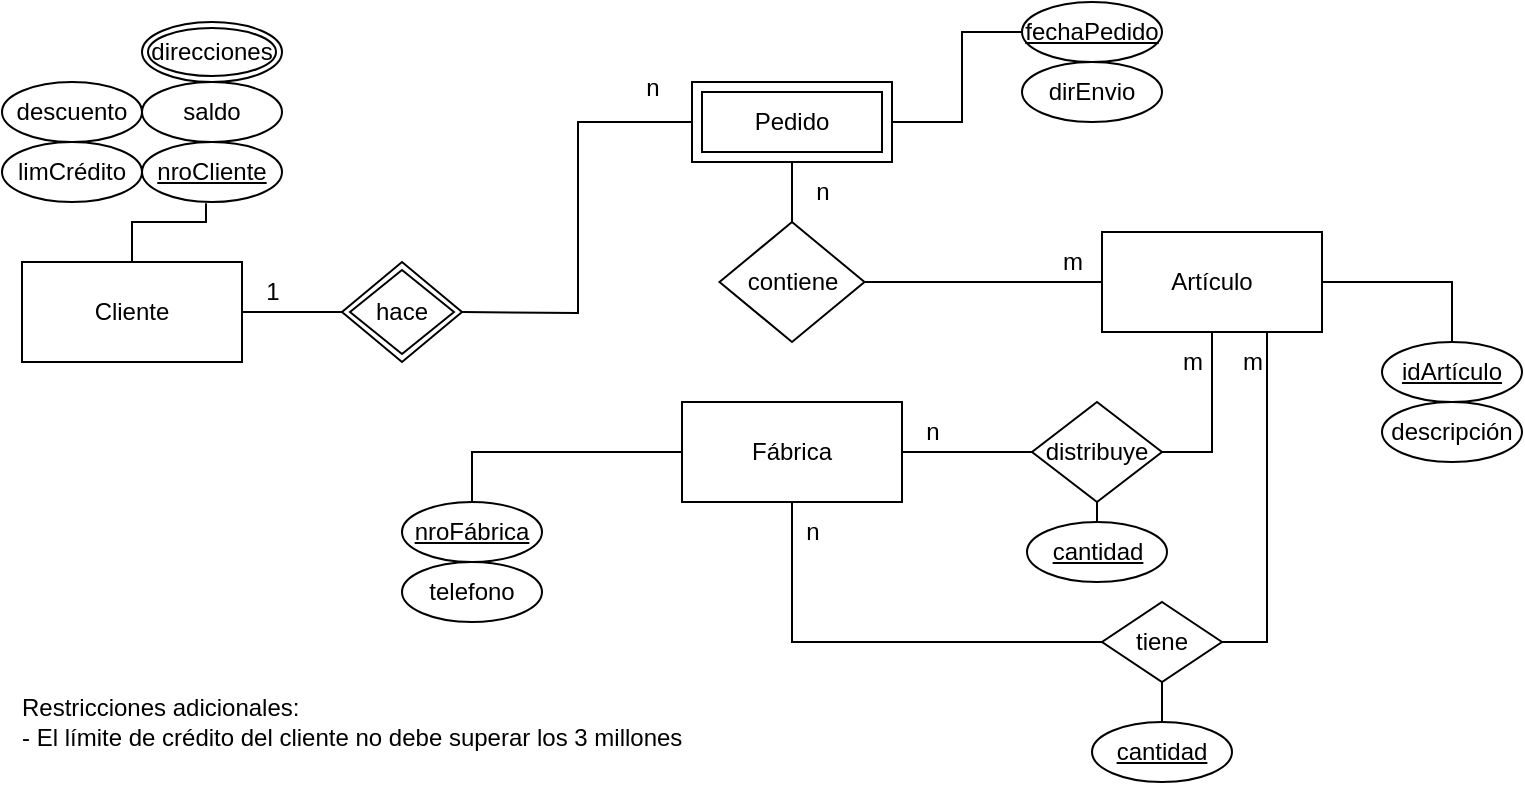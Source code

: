 <mxfile version="28.2.1">
  <diagram id="R2lEEEUBdFMjLlhIrx00" name="Page-1">
    <mxGraphModel dx="815" dy="456" grid="1" gridSize="10" guides="1" tooltips="1" connect="1" arrows="1" fold="1" page="1" pageScale="1" pageWidth="850" pageHeight="1100" math="0" shadow="0" extFonts="Permanent Marker^https://fonts.googleapis.com/css?family=Permanent+Marker">
      <root>
        <mxCell id="0" />
        <mxCell id="1" parent="0" />
        <mxCell id="XrPNCrt0sU9ygLMACBDO-2" style="edgeStyle=orthogonalEdgeStyle;rounded=0;orthogonalLoop=1;jettySize=auto;html=1;shape=wire;dashed=1;endArrow=none;endFill=0;entryX=0;entryY=0.5;entryDx=0;entryDy=0;" parent="1" source="XrPNCrt0sU9ygLMACBDO-1" edge="1">
          <mxGeometry relative="1" as="geometry">
            <mxPoint x="170" y="195" as="targetPoint" />
            <mxPoint x="140" y="94.71" as="sourcePoint" />
            <Array as="points" />
          </mxGeometry>
        </mxCell>
        <mxCell id="XrPNCrt0sU9ygLMACBDO-1" value="Cliente" style="rounded=0;whiteSpace=wrap;html=1;" parent="1" vertex="1">
          <mxGeometry x="10" y="170" width="110" height="50" as="geometry" />
        </mxCell>
        <mxCell id="XrPNCrt0sU9ygLMACBDO-11" value="" style="edgeStyle=orthogonalEdgeStyle;rounded=0;orthogonalLoop=1;jettySize=auto;html=1;endArrow=none;endFill=0;entryX=0.5;entryY=0;entryDx=0;entryDy=0;" parent="1" target="XrPNCrt0sU9ygLMACBDO-16" edge="1">
          <mxGeometry relative="1" as="geometry">
            <mxPoint x="395" y="130" as="sourcePoint" />
            <mxPoint x="395" y="160" as="targetPoint" />
          </mxGeometry>
        </mxCell>
        <mxCell id="XrPNCrt0sU9ygLMACBDO-14" style="edgeStyle=orthogonalEdgeStyle;rounded=0;orthogonalLoop=1;jettySize=auto;html=1;exitX=1;exitY=0.5;exitDx=0;exitDy=0;entryX=0;entryY=0.5;entryDx=0;entryDy=0;endArrow=none;endFill=0;" parent="1" source="AAqSLFeK2ehBAubqW09x-4" edge="1">
          <mxGeometry relative="1" as="geometry">
            <Array as="points">
              <mxPoint x="480" y="100" />
              <mxPoint x="480" y="55" />
            </Array>
            <mxPoint x="450" y="95" as="sourcePoint" />
            <mxPoint x="510.0" y="55" as="targetPoint" />
          </mxGeometry>
        </mxCell>
        <mxCell id="XrPNCrt0sU9ygLMACBDO-6" style="edgeStyle=orthogonalEdgeStyle;rounded=0;orthogonalLoop=1;jettySize=auto;html=1;exitX=1;exitY=0.5;exitDx=0;exitDy=0;entryX=0;entryY=0.5;entryDx=0;entryDy=0;endArrow=none;endFill=0;" parent="1" target="AAqSLFeK2ehBAubqW09x-4" edge="1">
          <mxGeometry relative="1" as="geometry">
            <mxPoint x="230" y="195" as="sourcePoint" />
            <mxPoint x="340" y="95" as="targetPoint" />
          </mxGeometry>
        </mxCell>
        <mxCell id="XrPNCrt0sU9ygLMACBDO-7" value="1" style="text;html=1;align=center;verticalAlign=middle;resizable=0;points=[];autosize=1;strokeColor=none;fillColor=none;" parent="1" vertex="1">
          <mxGeometry x="120" y="170" width="30" height="30" as="geometry" />
        </mxCell>
        <mxCell id="XrPNCrt0sU9ygLMACBDO-8" value="n" style="text;html=1;align=center;verticalAlign=middle;resizable=0;points=[];autosize=1;strokeColor=none;fillColor=none;" parent="1" vertex="1">
          <mxGeometry x="310" y="67.5" width="30" height="30" as="geometry" />
        </mxCell>
        <mxCell id="XrPNCrt0sU9ygLMACBDO-44" style="edgeStyle=orthogonalEdgeStyle;rounded=0;orthogonalLoop=1;jettySize=auto;html=1;endArrow=none;endFill=0;" parent="1" source="XrPNCrt0sU9ygLMACBDO-10" target="XrPNCrt0sU9ygLMACBDO-43" edge="1">
          <mxGeometry relative="1" as="geometry" />
        </mxCell>
        <mxCell id="AAqSLFeK2ehBAubqW09x-9" value="" style="edgeStyle=orthogonalEdgeStyle;rounded=0;orthogonalLoop=1;jettySize=auto;html=1;entryX=1;entryY=0.5;entryDx=0;entryDy=0;endArrow=none;endFill=0;" parent="1" source="XrPNCrt0sU9ygLMACBDO-10" target="AAqSLFeK2ehBAubqW09x-8" edge="1">
          <mxGeometry relative="1" as="geometry">
            <Array as="points">
              <mxPoint x="605" y="265" />
            </Array>
          </mxGeometry>
        </mxCell>
        <mxCell id="XrPNCrt0sU9ygLMACBDO-10" value="Artículo" style="whiteSpace=wrap;html=1;rounded=0;" parent="1" vertex="1">
          <mxGeometry x="550" y="155" width="110" height="50" as="geometry" />
        </mxCell>
        <mxCell id="XrPNCrt0sU9ygLMACBDO-12" value="dirEnvio" style="ellipse;whiteSpace=wrap;html=1;" parent="1" vertex="1">
          <mxGeometry x="510" y="70" width="70" height="30" as="geometry" />
        </mxCell>
        <mxCell id="XrPNCrt0sU9ygLMACBDO-19" style="edgeStyle=orthogonalEdgeStyle;rounded=0;orthogonalLoop=1;jettySize=auto;html=1;endArrow=none;endFill=0;" parent="1" source="XrPNCrt0sU9ygLMACBDO-16" target="XrPNCrt0sU9ygLMACBDO-10" edge="1">
          <mxGeometry relative="1" as="geometry">
            <mxPoint x="645" y="130" as="sourcePoint" />
          </mxGeometry>
        </mxCell>
        <mxCell id="XrPNCrt0sU9ygLMACBDO-16" value="contiene" style="rhombus;whiteSpace=wrap;html=1;" parent="1" vertex="1">
          <mxGeometry x="358.75" y="150" width="72.5" height="60" as="geometry" />
        </mxCell>
        <mxCell id="XrPNCrt0sU9ygLMACBDO-20" value="n" style="text;html=1;align=center;verticalAlign=middle;resizable=0;points=[];autosize=1;strokeColor=none;fillColor=none;" parent="1" vertex="1">
          <mxGeometry x="395" y="120" width="30" height="30" as="geometry" />
        </mxCell>
        <mxCell id="XrPNCrt0sU9ygLMACBDO-21" value="m" style="text;html=1;align=center;verticalAlign=middle;resizable=0;points=[];autosize=1;strokeColor=none;fillColor=none;" parent="1" vertex="1">
          <mxGeometry x="520" y="155" width="30" height="30" as="geometry" />
        </mxCell>
        <mxCell id="XrPNCrt0sU9ygLMACBDO-23" value="" style="edgeStyle=orthogonalEdgeStyle;rounded=0;orthogonalLoop=1;jettySize=auto;html=1;endArrow=none;endFill=0;entryDx=0;entryDy=0;" parent="1" edge="1">
          <mxGeometry relative="1" as="geometry">
            <mxPoint x="395" y="130" as="sourcePoint" />
            <mxPoint x="395" y="130" as="targetPoint" />
          </mxGeometry>
        </mxCell>
        <mxCell id="XrPNCrt0sU9ygLMACBDO-29" value="" style="edgeStyle=orthogonalEdgeStyle;rounded=0;orthogonalLoop=1;jettySize=auto;html=1;endArrow=none;endFill=0;entryDx=0;entryDy=0;" parent="1" edge="1">
          <mxGeometry relative="1" as="geometry">
            <mxPoint x="395" y="120" as="sourcePoint" />
            <mxPoint x="395" y="130" as="targetPoint" />
          </mxGeometry>
        </mxCell>
        <mxCell id="XrPNCrt0sU9ygLMACBDO-43" value="&lt;u&gt;idArtículo&lt;/u&gt;" style="ellipse;whiteSpace=wrap;html=1;" parent="1" vertex="1">
          <mxGeometry x="690" y="210" width="70" height="30" as="geometry" />
        </mxCell>
        <mxCell id="XrPNCrt0sU9ygLMACBDO-62" value="descripción" style="ellipse;whiteSpace=wrap;html=1;" parent="1" vertex="1">
          <mxGeometry x="690" y="240" width="70" height="30" as="geometry" />
        </mxCell>
        <mxCell id="XrPNCrt0sU9ygLMACBDO-70" value="&lt;u&gt;fechaPedido&lt;/u&gt;" style="ellipse;whiteSpace=wrap;html=1;" parent="1" vertex="1">
          <mxGeometry x="510" y="40" width="70" height="30" as="geometry" />
        </mxCell>
        <mxCell id="XrPNCrt0sU9ygLMACBDO-73" value="&lt;u&gt;nroCliente&lt;/u&gt;" style="ellipse;whiteSpace=wrap;html=1;" parent="1" vertex="1">
          <mxGeometry x="70" y="110" width="70" height="30" as="geometry" />
        </mxCell>
        <mxCell id="XrPNCrt0sU9ygLMACBDO-74" value="descuento" style="ellipse;whiteSpace=wrap;html=1;" parent="1" vertex="1">
          <mxGeometry y="80" width="70" height="30" as="geometry" />
        </mxCell>
        <mxCell id="XrPNCrt0sU9ygLMACBDO-76" value="saldo" style="ellipse;whiteSpace=wrap;html=1;" parent="1" vertex="1">
          <mxGeometry x="70" y="80" width="70" height="30" as="geometry" />
        </mxCell>
        <mxCell id="XrPNCrt0sU9ygLMACBDO-77" value="limCrédito" style="ellipse;whiteSpace=wrap;html=1;" parent="1" vertex="1">
          <mxGeometry y="110" width="70" height="30" as="geometry" />
        </mxCell>
        <mxCell id="XrPNCrt0sU9ygLMACBDO-79" style="edgeStyle=orthogonalEdgeStyle;rounded=0;orthogonalLoop=1;jettySize=auto;html=1;exitX=0.5;exitY=0;exitDx=0;exitDy=0;entryX=0.457;entryY=1.021;entryDx=0;entryDy=0;entryPerimeter=0;endArrow=none;endFill=0;" parent="1" source="XrPNCrt0sU9ygLMACBDO-1" target="XrPNCrt0sU9ygLMACBDO-73" edge="1">
          <mxGeometry relative="1" as="geometry" />
        </mxCell>
        <mxCell id="AAqSLFeK2ehBAubqW09x-6" style="edgeStyle=orthogonalEdgeStyle;rounded=0;orthogonalLoop=1;jettySize=auto;html=1;exitX=0;exitY=0.5;exitDx=0;exitDy=0;entryX=0.5;entryY=0;entryDx=0;entryDy=0;endArrow=none;endFill=0;" parent="1" source="XrPNCrt0sU9ygLMACBDO-83" target="XrPNCrt0sU9ygLMACBDO-88" edge="1">
          <mxGeometry relative="1" as="geometry" />
        </mxCell>
        <mxCell id="AAqSLFeK2ehBAubqW09x-11" style="edgeStyle=orthogonalEdgeStyle;rounded=0;orthogonalLoop=1;jettySize=auto;html=1;exitX=1;exitY=0.5;exitDx=0;exitDy=0;entryX=0;entryY=0.5;entryDx=0;entryDy=0;endArrow=none;endFill=0;" parent="1" source="XrPNCrt0sU9ygLMACBDO-83" target="AAqSLFeK2ehBAubqW09x-8" edge="1">
          <mxGeometry relative="1" as="geometry" />
        </mxCell>
        <mxCell id="AAqSLFeK2ehBAubqW09x-14" style="edgeStyle=orthogonalEdgeStyle;rounded=0;orthogonalLoop=1;jettySize=auto;html=1;entryX=0;entryY=0.5;entryDx=0;entryDy=0;exitX=0.5;exitY=1;exitDx=0;exitDy=0;endArrow=none;endFill=0;" parent="1" source="XrPNCrt0sU9ygLMACBDO-83" target="AAqSLFeK2ehBAubqW09x-13" edge="1">
          <mxGeometry relative="1" as="geometry">
            <Array as="points">
              <mxPoint x="395" y="360" />
              <mxPoint x="550" y="360" />
            </Array>
          </mxGeometry>
        </mxCell>
        <mxCell id="XrPNCrt0sU9ygLMACBDO-83" value="Fábrica" style="rounded=0;whiteSpace=wrap;html=1;" parent="1" vertex="1">
          <mxGeometry x="340" y="240" width="110" height="50" as="geometry" />
        </mxCell>
        <mxCell id="XrPNCrt0sU9ygLMACBDO-87" value="telefono" style="ellipse;whiteSpace=wrap;html=1;" parent="1" vertex="1">
          <mxGeometry x="200" y="320" width="70" height="30" as="geometry" />
        </mxCell>
        <mxCell id="XrPNCrt0sU9ygLMACBDO-88" value="&lt;div&gt;&lt;u&gt;nroFábrica&lt;/u&gt;&lt;/div&gt;" style="ellipse;whiteSpace=wrap;html=1;" parent="1" vertex="1">
          <mxGeometry x="200" y="290" width="70" height="30" as="geometry" />
        </mxCell>
        <mxCell id="AAqSLFeK2ehBAubqW09x-1" value="&lt;div align=&quot;left&quot;&gt;Restricciones adicionales:&amp;nbsp;&lt;/div&gt;&lt;div align=&quot;left&quot;&gt;- El límite de crédito del cliente no debe superar los 3 millones&lt;/div&gt;" style="text;html=1;align=left;verticalAlign=middle;resizable=0;points=[];autosize=1;strokeColor=none;fillColor=none;" parent="1" vertex="1">
          <mxGeometry x="7.5" y="380" width="350" height="40" as="geometry" />
        </mxCell>
        <mxCell id="AAqSLFeK2ehBAubqW09x-2" value="direcciones" style="ellipse;shape=doubleEllipse;margin=3;whiteSpace=wrap;html=1;align=center;" parent="1" vertex="1">
          <mxGeometry x="70" y="50" width="70" height="30" as="geometry" />
        </mxCell>
        <mxCell id="AAqSLFeK2ehBAubqW09x-3" value="hace" style="shape=rhombus;double=1;perimeter=rhombusPerimeter;whiteSpace=wrap;html=1;align=center;" parent="1" vertex="1">
          <mxGeometry x="170" y="170" width="60" height="50" as="geometry" />
        </mxCell>
        <mxCell id="AAqSLFeK2ehBAubqW09x-4" value="Pedido" style="shape=ext;margin=3;double=1;whiteSpace=wrap;html=1;align=center;" parent="1" vertex="1">
          <mxGeometry x="345" y="80" width="100" height="40" as="geometry" />
        </mxCell>
        <mxCell id="4cM1UkZCm5Ez6TQwr9Vs-2" style="edgeStyle=orthogonalEdgeStyle;rounded=0;orthogonalLoop=1;jettySize=auto;html=1;exitX=0.5;exitY=1;exitDx=0;exitDy=0;entryX=0.5;entryY=0;entryDx=0;entryDy=0;endArrow=none;endFill=0;" edge="1" parent="1" source="AAqSLFeK2ehBAubqW09x-8" target="4cM1UkZCm5Ez6TQwr9Vs-1">
          <mxGeometry relative="1" as="geometry" />
        </mxCell>
        <mxCell id="AAqSLFeK2ehBAubqW09x-8" value="distribuye" style="rhombus;whiteSpace=wrap;html=1;rounded=0;" parent="1" vertex="1">
          <mxGeometry x="515" y="240" width="65" height="50" as="geometry" />
        </mxCell>
        <mxCell id="AAqSLFeK2ehBAubqW09x-15" style="edgeStyle=orthogonalEdgeStyle;rounded=0;orthogonalLoop=1;jettySize=auto;html=1;exitX=1;exitY=0.5;exitDx=0;exitDy=0;entryX=0.75;entryY=1;entryDx=0;entryDy=0;endArrow=none;endFill=0;" parent="1" source="AAqSLFeK2ehBAubqW09x-13" target="XrPNCrt0sU9ygLMACBDO-10" edge="1">
          <mxGeometry relative="1" as="geometry" />
        </mxCell>
        <mxCell id="AAqSLFeK2ehBAubqW09x-16" style="edgeStyle=orthogonalEdgeStyle;rounded=0;orthogonalLoop=1;jettySize=auto;html=1;exitX=0.5;exitY=1;exitDx=0;exitDy=0;endArrow=none;endFill=0;entryX=0.5;entryY=0;entryDx=0;entryDy=0;" parent="1" source="AAqSLFeK2ehBAubqW09x-13" target="AAqSLFeK2ehBAubqW09x-18" edge="1">
          <mxGeometry relative="1" as="geometry">
            <mxPoint x="579.759" y="390" as="targetPoint" />
          </mxGeometry>
        </mxCell>
        <mxCell id="AAqSLFeK2ehBAubqW09x-13" value="tiene" style="shape=rhombus;perimeter=rhombusPerimeter;whiteSpace=wrap;html=1;align=center;" parent="1" vertex="1">
          <mxGeometry x="550" y="340" width="60" height="40" as="geometry" />
        </mxCell>
        <mxCell id="AAqSLFeK2ehBAubqW09x-18" value="&lt;u&gt;cantidad&lt;/u&gt;" style="ellipse;whiteSpace=wrap;html=1;" parent="1" vertex="1">
          <mxGeometry x="545" y="400" width="70" height="30" as="geometry" />
        </mxCell>
        <mxCell id="AAqSLFeK2ehBAubqW09x-19" value="n" style="text;html=1;align=center;verticalAlign=middle;resizable=0;points=[];autosize=1;strokeColor=none;fillColor=none;" parent="1" vertex="1">
          <mxGeometry x="390" y="290" width="30" height="30" as="geometry" />
        </mxCell>
        <mxCell id="AAqSLFeK2ehBAubqW09x-20" value="n" style="text;html=1;align=center;verticalAlign=middle;resizable=0;points=[];autosize=1;strokeColor=none;fillColor=none;" parent="1" vertex="1">
          <mxGeometry x="450" y="240" width="30" height="30" as="geometry" />
        </mxCell>
        <mxCell id="AAqSLFeK2ehBAubqW09x-21" value="m" style="text;html=1;align=center;verticalAlign=middle;resizable=0;points=[];autosize=1;strokeColor=none;fillColor=none;" parent="1" vertex="1">
          <mxGeometry x="580" y="205" width="30" height="30" as="geometry" />
        </mxCell>
        <mxCell id="AAqSLFeK2ehBAubqW09x-22" value="m" style="text;html=1;align=center;verticalAlign=middle;resizable=0;points=[];autosize=1;strokeColor=none;fillColor=none;" parent="1" vertex="1">
          <mxGeometry x="610" y="205" width="30" height="30" as="geometry" />
        </mxCell>
        <mxCell id="4cM1UkZCm5Ez6TQwr9Vs-1" value="&lt;u&gt;cantidad&lt;/u&gt;" style="ellipse;whiteSpace=wrap;html=1;" vertex="1" parent="1">
          <mxGeometry x="512.5" y="300" width="70" height="30" as="geometry" />
        </mxCell>
      </root>
    </mxGraphModel>
  </diagram>
</mxfile>
